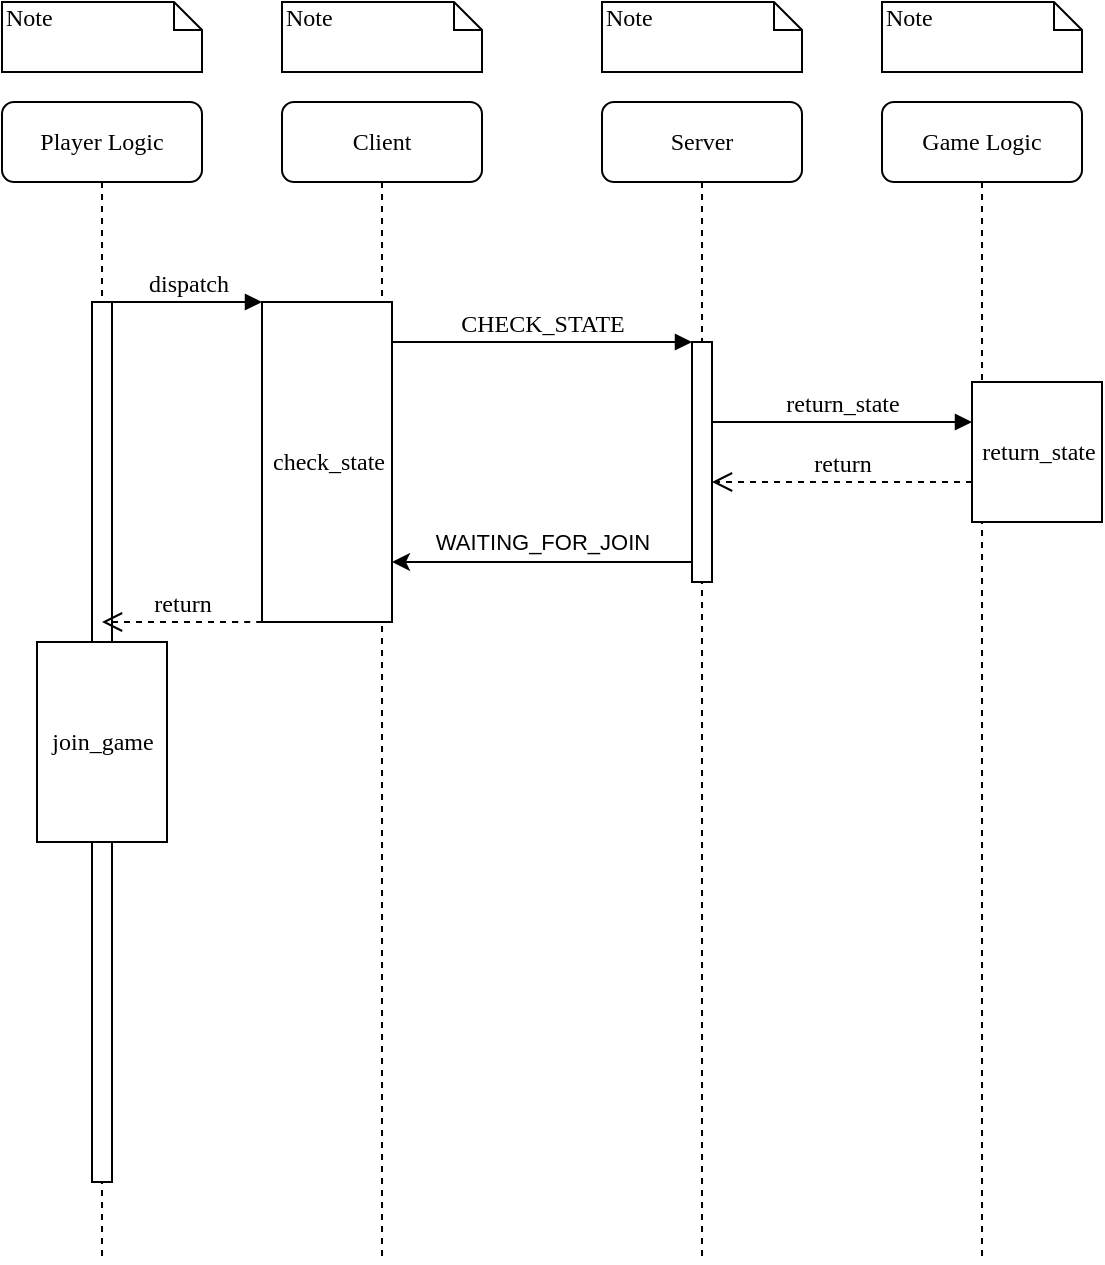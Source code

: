 <mxfile version="13.4.5" type="device"><diagram id="k4-vuQaSt-oNIzW7IZB1" name="Page-1"><mxGraphModel dx="1422" dy="-386" grid="1" gridSize="10" guides="1" tooltips="1" connect="1" arrows="1" fold="1" page="1" pageScale="1" pageWidth="827" pageHeight="1169" math="0" shadow="0"><root><mxCell id="0"/><mxCell id="1" parent="0"/><mxCell id="IKvNfcSenHqDGW-zTxcL-146" value="Client" style="shape=umlLifeline;perimeter=lifelinePerimeter;whiteSpace=wrap;html=1;container=1;collapsible=0;recursiveResize=0;outlineConnect=0;rounded=1;shadow=0;comic=0;labelBackgroundColor=none;strokeWidth=1;fontFamily=Verdana;fontSize=12;align=center;" vertex="1" parent="1"><mxGeometry x="190" y="2220" width="100" height="580" as="geometry"/></mxCell><mxCell id="IKvNfcSenHqDGW-zTxcL-147" value="check_state" style="html=1;points=[];perimeter=orthogonalPerimeter;rounded=0;shadow=0;comic=0;labelBackgroundColor=none;strokeWidth=1;fontFamily=Verdana;fontSize=12;align=center;" vertex="1" parent="IKvNfcSenHqDGW-zTxcL-146"><mxGeometry x="-10" y="100" width="65" height="160" as="geometry"/></mxCell><mxCell id="IKvNfcSenHqDGW-zTxcL-148" value="Server" style="shape=umlLifeline;perimeter=lifelinePerimeter;whiteSpace=wrap;html=1;container=1;collapsible=0;recursiveResize=0;outlineConnect=0;rounded=1;shadow=0;comic=0;labelBackgroundColor=none;strokeWidth=1;fontFamily=Verdana;fontSize=12;align=center;" vertex="1" parent="1"><mxGeometry x="350" y="2220" width="100" height="580" as="geometry"/></mxCell><mxCell id="IKvNfcSenHqDGW-zTxcL-149" value="" style="html=1;points=[];perimeter=orthogonalPerimeter;rounded=0;shadow=0;comic=0;labelBackgroundColor=none;strokeWidth=1;fontFamily=Verdana;fontSize=12;align=center;" vertex="1" parent="IKvNfcSenHqDGW-zTxcL-148"><mxGeometry x="45" y="120" width="10" height="120" as="geometry"/></mxCell><mxCell id="IKvNfcSenHqDGW-zTxcL-150" value="Game Logic" style="shape=umlLifeline;perimeter=lifelinePerimeter;whiteSpace=wrap;html=1;container=1;collapsible=0;recursiveResize=0;outlineConnect=0;rounded=1;shadow=0;comic=0;labelBackgroundColor=none;strokeWidth=1;fontFamily=Verdana;fontSize=12;align=center;" vertex="1" parent="1"><mxGeometry x="490" y="2220" width="100" height="580" as="geometry"/></mxCell><mxCell id="IKvNfcSenHqDGW-zTxcL-154" value="Player Logic" style="shape=umlLifeline;perimeter=lifelinePerimeter;whiteSpace=wrap;html=1;container=1;collapsible=0;recursiveResize=0;outlineConnect=0;rounded=1;shadow=0;comic=0;labelBackgroundColor=none;strokeWidth=1;fontFamily=Verdana;fontSize=12;align=center;" vertex="1" parent="1"><mxGeometry x="50" y="2220" width="100" height="580" as="geometry"/></mxCell><mxCell id="IKvNfcSenHqDGW-zTxcL-155" value="" style="html=1;points=[];perimeter=orthogonalPerimeter;rounded=0;shadow=0;comic=0;labelBackgroundColor=none;strokeWidth=1;fontFamily=Verdana;fontSize=12;align=center;" vertex="1" parent="IKvNfcSenHqDGW-zTxcL-154"><mxGeometry x="45" y="100" width="10" height="440" as="geometry"/></mxCell><mxCell id="IKvNfcSenHqDGW-zTxcL-156" value="return_state" style="html=1;points=[];perimeter=orthogonalPerimeter;rounded=0;shadow=0;comic=0;labelBackgroundColor=none;strokeWidth=1;fontFamily=Verdana;fontSize=12;align=center;" vertex="1" parent="1"><mxGeometry x="535" y="2360" width="65" height="70" as="geometry"/></mxCell><mxCell id="IKvNfcSenHqDGW-zTxcL-159" value="return_state" style="html=1;verticalAlign=bottom;endArrow=block;entryX=0;entryY=0;labelBackgroundColor=none;fontFamily=Verdana;fontSize=12;edgeStyle=elbowEdgeStyle;elbow=vertical;" edge="1" parent="1"><mxGeometry relative="1" as="geometry"><mxPoint x="405" y="2380" as="sourcePoint"/><mxPoint x="535" y="2380" as="targetPoint"/></mxGeometry></mxCell><mxCell id="IKvNfcSenHqDGW-zTxcL-160" value="return" style="html=1;verticalAlign=bottom;endArrow=open;dashed=1;endSize=8;labelBackgroundColor=none;fontFamily=Verdana;fontSize=12;edgeStyle=elbowEdgeStyle;elbow=vertical;" edge="1" parent="1"><mxGeometry relative="1" as="geometry"><mxPoint x="405" y="2410" as="targetPoint"/><Array as="points"><mxPoint x="480" y="2410"/><mxPoint x="510" y="2410"/></Array><mxPoint x="535" y="2410" as="sourcePoint"/></mxGeometry></mxCell><mxCell id="IKvNfcSenHqDGW-zTxcL-169" value="dispatch" style="html=1;verticalAlign=bottom;endArrow=block;entryX=0;entryY=0;labelBackgroundColor=none;fontFamily=Verdana;fontSize=12;edgeStyle=elbowEdgeStyle;elbow=vertical;" edge="1" parent="1" source="IKvNfcSenHqDGW-zTxcL-155" target="IKvNfcSenHqDGW-zTxcL-147"><mxGeometry relative="1" as="geometry"><mxPoint x="170" y="2330" as="sourcePoint"/></mxGeometry></mxCell><mxCell id="IKvNfcSenHqDGW-zTxcL-170" value="CHECK_STATE" style="html=1;verticalAlign=bottom;endArrow=block;entryX=0;entryY=0;labelBackgroundColor=none;fontFamily=Verdana;fontSize=12;edgeStyle=elbowEdgeStyle;elbow=vertical;" edge="1" parent="1" source="IKvNfcSenHqDGW-zTxcL-147" target="IKvNfcSenHqDGW-zTxcL-149"><mxGeometry relative="1" as="geometry"><mxPoint x="320" y="2340" as="sourcePoint"/></mxGeometry></mxCell><mxCell id="IKvNfcSenHqDGW-zTxcL-176" value="Note" style="shape=note;whiteSpace=wrap;html=1;size=14;verticalAlign=top;align=left;spacingTop=-6;rounded=0;shadow=0;comic=0;labelBackgroundColor=none;strokeWidth=1;fontFamily=Verdana;fontSize=12" vertex="1" parent="1"><mxGeometry x="50" y="2170" width="100" height="35" as="geometry"/></mxCell><mxCell id="IKvNfcSenHqDGW-zTxcL-177" value="Note" style="shape=note;whiteSpace=wrap;html=1;size=14;verticalAlign=top;align=left;spacingTop=-6;rounded=0;shadow=0;comic=0;labelBackgroundColor=none;strokeWidth=1;fontFamily=Verdana;fontSize=12" vertex="1" parent="1"><mxGeometry x="190" y="2170" width="100" height="35" as="geometry"/></mxCell><mxCell id="IKvNfcSenHqDGW-zTxcL-178" value="Note" style="shape=note;whiteSpace=wrap;html=1;size=14;verticalAlign=top;align=left;spacingTop=-6;rounded=0;shadow=0;comic=0;labelBackgroundColor=none;strokeWidth=1;fontFamily=Verdana;fontSize=12" vertex="1" parent="1"><mxGeometry x="350" y="2170" width="100" height="35" as="geometry"/></mxCell><mxCell id="IKvNfcSenHqDGW-zTxcL-179" value="Note" style="shape=note;whiteSpace=wrap;html=1;size=14;verticalAlign=top;align=left;spacingTop=-6;rounded=0;shadow=0;comic=0;labelBackgroundColor=none;strokeWidth=1;fontFamily=Verdana;fontSize=12" vertex="1" parent="1"><mxGeometry x="490" y="2170" width="100" height="35" as="geometry"/></mxCell><mxCell id="IKvNfcSenHqDGW-zTxcL-185" style="edgeStyle=orthogonalEdgeStyle;rounded=0;orthogonalLoop=1;jettySize=auto;html=1;" edge="1" parent="1" source="IKvNfcSenHqDGW-zTxcL-149" target="IKvNfcSenHqDGW-zTxcL-147"><mxGeometry relative="1" as="geometry"><Array as="points"><mxPoint x="310" y="2450"/><mxPoint x="310" y="2450"/></Array></mxGeometry></mxCell><mxCell id="IKvNfcSenHqDGW-zTxcL-186" value="WAITING_FOR_JOIN" style="edgeLabel;html=1;align=center;verticalAlign=middle;resizable=0;points=[];" vertex="1" connectable="0" parent="IKvNfcSenHqDGW-zTxcL-185"><mxGeometry x="0.173" y="-1" relative="1" as="geometry"><mxPoint x="13" y="-9" as="offset"/></mxGeometry></mxCell><mxCell id="IKvNfcSenHqDGW-zTxcL-192" value="return" style="html=1;verticalAlign=bottom;endArrow=open;dashed=1;endSize=8;labelBackgroundColor=none;fontFamily=Verdana;fontSize=12;edgeStyle=elbowEdgeStyle;elbow=vertical;" edge="1" parent="1"><mxGeometry relative="1" as="geometry"><mxPoint x="100" y="2480" as="targetPoint"/><Array as="points"><mxPoint x="175" y="2480"/><mxPoint x="205" y="2480"/></Array><mxPoint x="180" y="2480" as="sourcePoint"/></mxGeometry></mxCell><mxCell id="IKvNfcSenHqDGW-zTxcL-193" value="join_game" style="html=1;points=[];perimeter=orthogonalPerimeter;rounded=0;shadow=0;comic=0;labelBackgroundColor=none;strokeWidth=1;fontFamily=Verdana;fontSize=12;align=center;" vertex="1" parent="1"><mxGeometry x="67.5" y="2490" width="65" height="100" as="geometry"/></mxCell></root></mxGraphModel></diagram></mxfile>